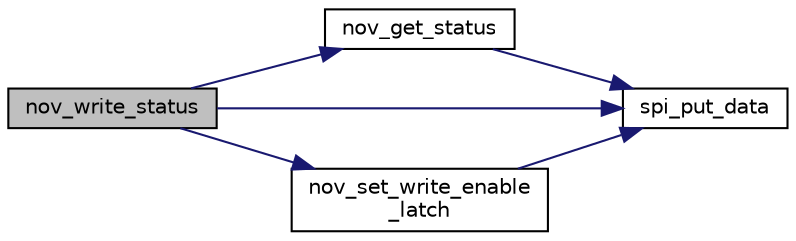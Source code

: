 digraph "nov_write_status"
{
 // INTERACTIVE_SVG=YES
  edge [fontname="Helvetica",fontsize="10",labelfontname="Helvetica",labelfontsize="10"];
  node [fontname="Helvetica",fontsize="10",shape=record];
  rankdir="LR";
  Node1 [label="nov_write_status",height=0.2,width=0.4,color="black", fillcolor="grey75", style="filled", fontcolor="black"];
  Node1 -> Node2 [color="midnightblue",fontsize="10",style="solid",fontname="Helvetica"];
  Node2 [label="nov_get_status",height=0.2,width=0.4,color="black", fillcolor="white", style="filled",URL="$d1/dea/a00054.html#af9ccbc198ed63feb4fd6c18dd934590d",tooltip="reads status register from EEPROM. "];
  Node2 -> Node3 [color="midnightblue",fontsize="10",style="solid",fontname="Helvetica"];
  Node3 [label="spi_put_data",height=0.2,width=0.4,color="black", fillcolor="white", style="filled",URL="$de/d5e/a00007.html#a19e2dff580e4d1b2198fa9108fca81ac",tooltip="send one byte of data and receive one back at the same time "];
  Node1 -> Node4 [color="midnightblue",fontsize="10",style="solid",fontname="Helvetica"];
  Node4 [label="nov_set_write_enable\l_latch",height=0.2,width=0.4,color="black", fillcolor="white", style="filled",URL="$d1/dea/a00054.html#a7b698f4b0088c4e28951c2204b7b821e",tooltip="set or reset write enable latch, the proceedure is drived from the information provided in microchip ..."];
  Node4 -> Node3 [color="midnightblue",fontsize="10",style="solid",fontname="Helvetica"];
  Node1 -> Node3 [color="midnightblue",fontsize="10",style="solid",fontname="Helvetica"];
}
